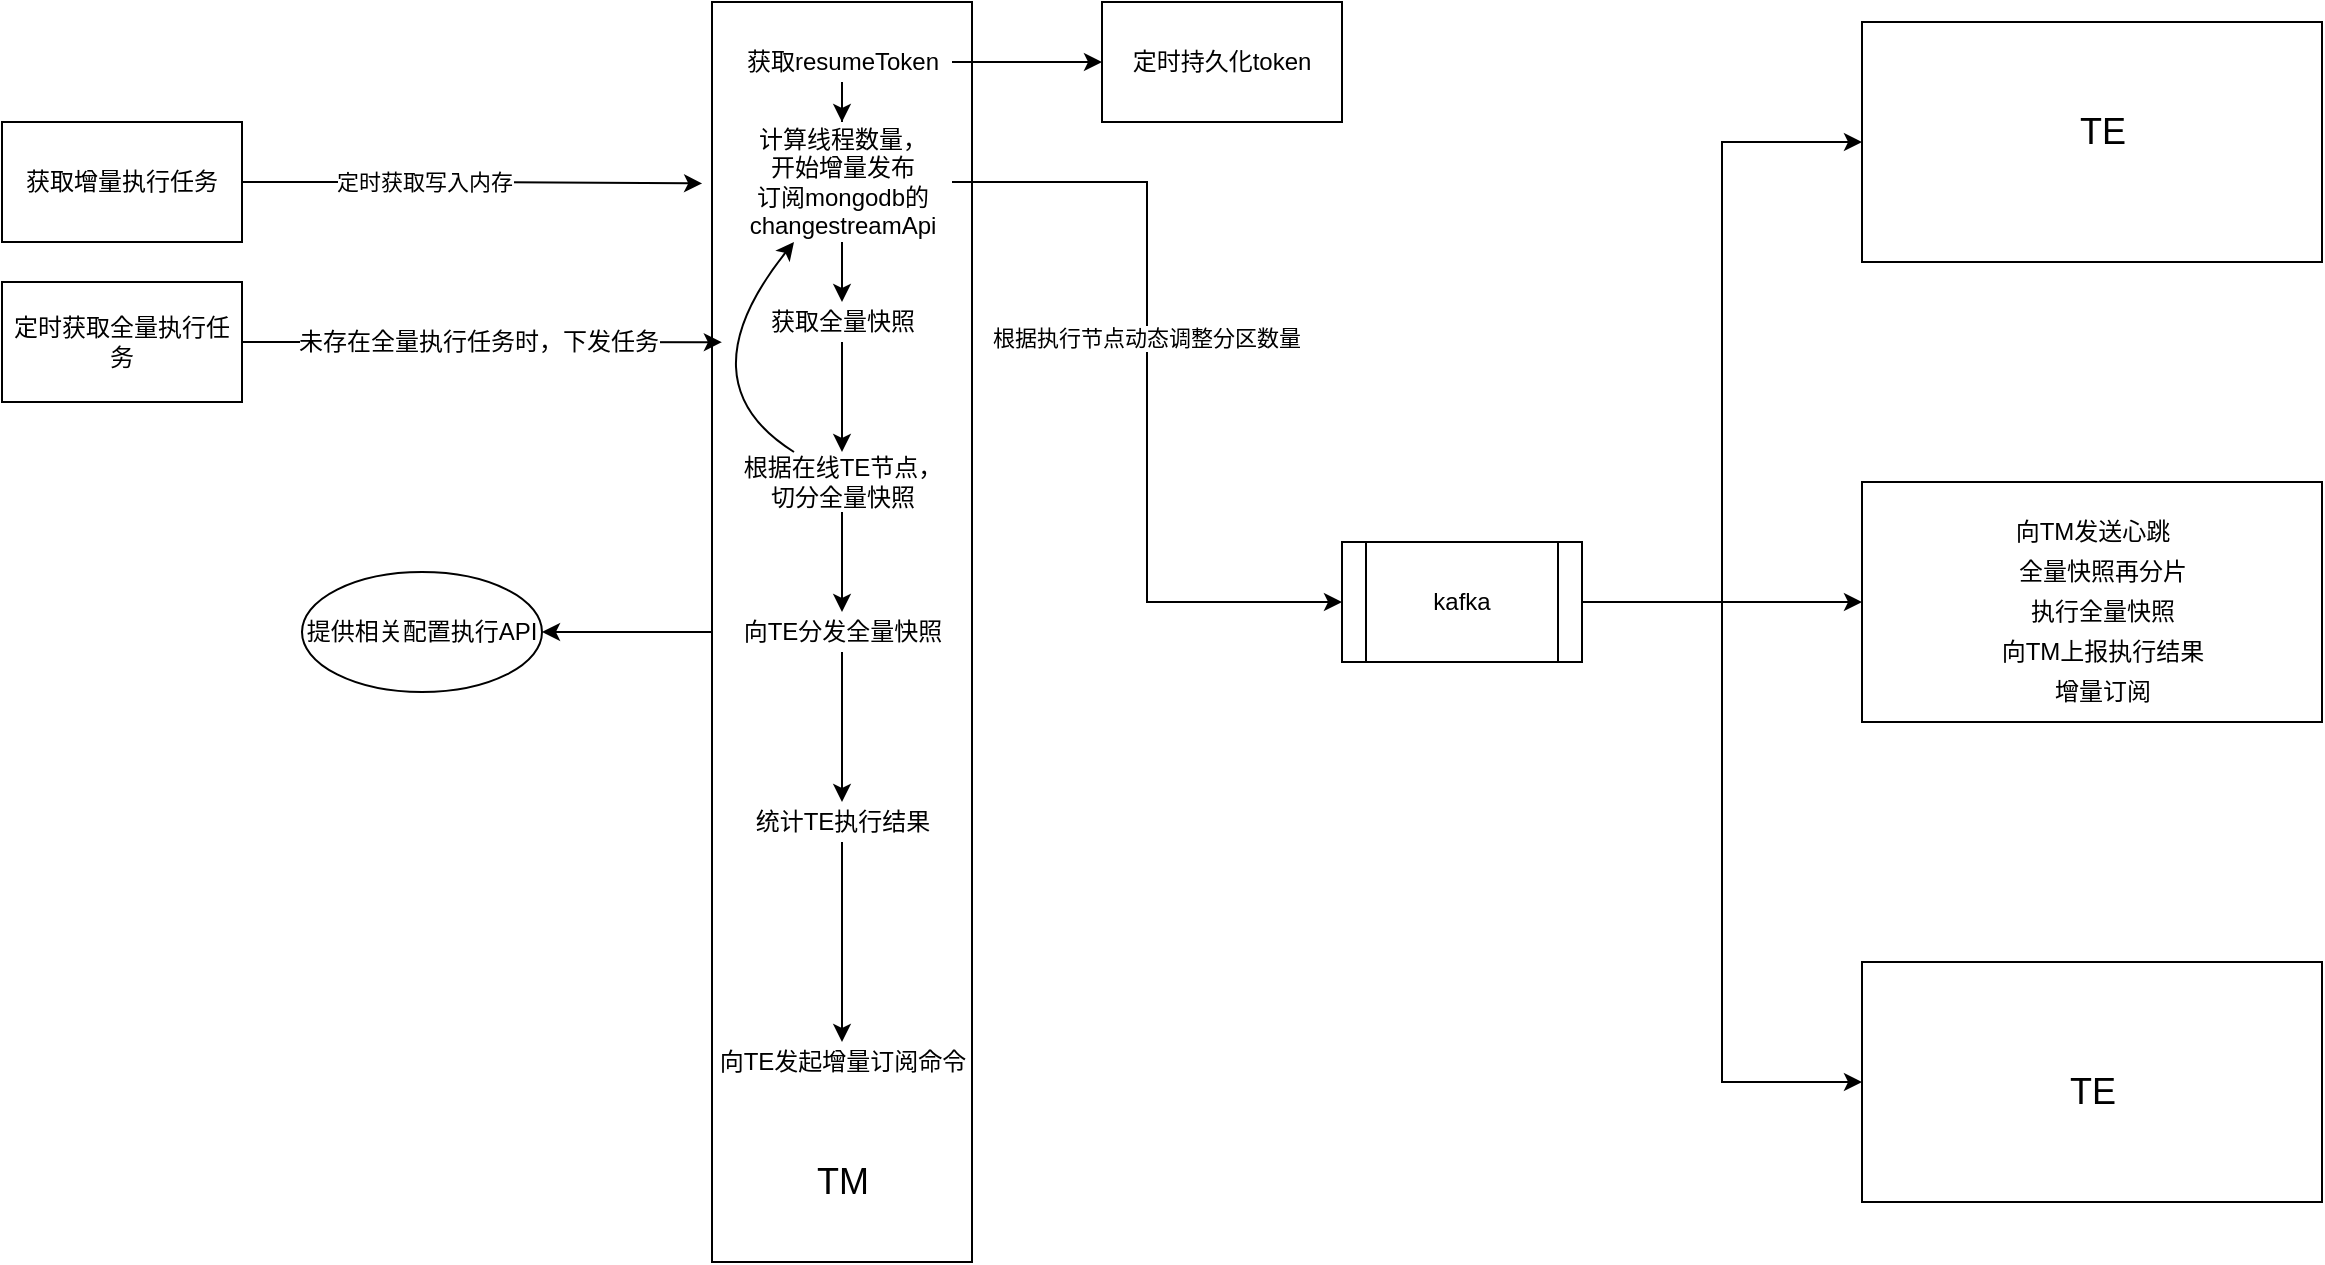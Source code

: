<mxfile version="17.1.1" type="github">
  <diagram id="bhJ_dCEcqBeLiY0SfNMg" name="第 1 页">
    <mxGraphModel dx="2493" dy="689" grid="1" gridSize="10" guides="1" tooltips="1" connect="1" arrows="1" fold="1" page="1" pageScale="1" pageWidth="827" pageHeight="1169" math="0" shadow="0">
      <root>
        <mxCell id="0" />
        <mxCell id="1" parent="0" />
        <mxCell id="ZUNlMB66Ip9_6zSFA5tc-78" value="" style="edgeStyle=orthogonalEdgeStyle;rounded=0;orthogonalLoop=1;jettySize=auto;html=1;fontSize=12;" edge="1" parent="1" source="ZUNlMB66Ip9_6zSFA5tc-1" target="ZUNlMB66Ip9_6zSFA5tc-77">
          <mxGeometry relative="1" as="geometry" />
        </mxCell>
        <mxCell id="ZUNlMB66Ip9_6zSFA5tc-1" value="" style="rounded=0;whiteSpace=wrap;html=1;" vertex="1" parent="1">
          <mxGeometry x="135" y="10" width="130" height="630" as="geometry" />
        </mxCell>
        <mxCell id="ZUNlMB66Ip9_6zSFA5tc-2" value="&lt;span style=&quot;color: rgba(0 , 0 , 0 , 0) ; font-family: monospace ; font-size: 0px&quot;&gt;%3CmxGraphModel%3E%3Croot%3E%3CmxCell%20id%3D%220%22%2F%3E%3CmxCell%20id%3D%221%22%20parent%3D%220%22%2F%3E%3CmxCell%20id%3D%222%22%20value%3D%22%26lt%3Bfont%20style%3D%26quot%3Bfont-size%3A%2018px%26quot%3B%26gt%3BTM%26lt%3B%2Ffont%26gt%3B%22%20style%3D%22text%3Bhtml%3D1%3Balign%3Dcenter%3BverticalAlign%3Dmiddle%3Bresizable%3D0%3Bpoints%3D%5B%5D%3Bautosize%3D1%3BstrokeColor%3Dnone%3BfillColor%3Dnone%3B%22%20vertex%3D%221%22%20parent%3D%221%22%3E%3CmxGeometry%20x%3D%22180%22%20y%3D%22660%22%20width%3D%2240%22%20height%3D%2220%22%20as%3D%22geometry%22%2F%3E%3C%2FmxCell%3E%3C%2Froot%3E%3C%2FmxGraphModel%3E&lt;/span&gt;" style="rounded=0;whiteSpace=wrap;html=1;" vertex="1" parent="1">
          <mxGeometry x="710" y="20" width="230" height="120" as="geometry" />
        </mxCell>
        <mxCell id="ZUNlMB66Ip9_6zSFA5tc-3" value="" style="rounded=0;whiteSpace=wrap;html=1;" vertex="1" parent="1">
          <mxGeometry x="710" y="250" width="230" height="120" as="geometry" />
        </mxCell>
        <mxCell id="ZUNlMB66Ip9_6zSFA5tc-4" value="" style="rounded=0;whiteSpace=wrap;html=1;" vertex="1" parent="1">
          <mxGeometry x="710" y="490" width="230" height="120" as="geometry" />
        </mxCell>
        <mxCell id="ZUNlMB66Ip9_6zSFA5tc-30" value="" style="edgeStyle=orthogonalEdgeStyle;rounded=0;orthogonalLoop=1;jettySize=auto;html=1;" edge="1" parent="1" source="ZUNlMB66Ip9_6zSFA5tc-15" target="ZUNlMB66Ip9_6zSFA5tc-29">
          <mxGeometry relative="1" as="geometry" />
        </mxCell>
        <mxCell id="ZUNlMB66Ip9_6zSFA5tc-36" value="" style="edgeStyle=orthogonalEdgeStyle;rounded=0;orthogonalLoop=1;jettySize=auto;html=1;" edge="1" parent="1" source="ZUNlMB66Ip9_6zSFA5tc-15" target="ZUNlMB66Ip9_6zSFA5tc-27">
          <mxGeometry relative="1" as="geometry" />
        </mxCell>
        <mxCell id="ZUNlMB66Ip9_6zSFA5tc-15" value="获取resumeToken" style="text;html=1;align=center;verticalAlign=middle;resizable=0;points=[];autosize=1;strokeColor=none;fillColor=none;" vertex="1" parent="1">
          <mxGeometry x="145" y="30" width="110" height="20" as="geometry" />
        </mxCell>
        <mxCell id="ZUNlMB66Ip9_6zSFA5tc-38" value="" style="edgeStyle=orthogonalEdgeStyle;rounded=0;orthogonalLoop=1;jettySize=auto;html=1;" edge="1" parent="1" source="ZUNlMB66Ip9_6zSFA5tc-16" target="ZUNlMB66Ip9_6zSFA5tc-17">
          <mxGeometry relative="1" as="geometry" />
        </mxCell>
        <mxCell id="ZUNlMB66Ip9_6zSFA5tc-16" value="获取全量快照" style="text;html=1;align=center;verticalAlign=middle;resizable=0;points=[];autosize=1;strokeColor=none;fillColor=none;" vertex="1" parent="1">
          <mxGeometry x="155" y="160" width="90" height="20" as="geometry" />
        </mxCell>
        <mxCell id="ZUNlMB66Ip9_6zSFA5tc-42" value="" style="edgeStyle=orthogonalEdgeStyle;rounded=0;orthogonalLoop=1;jettySize=auto;html=1;" edge="1" parent="1" source="ZUNlMB66Ip9_6zSFA5tc-17" target="ZUNlMB66Ip9_6zSFA5tc-18">
          <mxGeometry relative="1" as="geometry" />
        </mxCell>
        <mxCell id="ZUNlMB66Ip9_6zSFA5tc-17" value="根据在线TE节点，&lt;br&gt;切分全量快照" style="text;html=1;align=center;verticalAlign=middle;resizable=0;points=[];autosize=1;strokeColor=none;fillColor=none;" vertex="1" parent="1">
          <mxGeometry x="145" y="235" width="110" height="30" as="geometry" />
        </mxCell>
        <mxCell id="ZUNlMB66Ip9_6zSFA5tc-43" value="" style="edgeStyle=orthogonalEdgeStyle;rounded=0;orthogonalLoop=1;jettySize=auto;html=1;" edge="1" parent="1" source="ZUNlMB66Ip9_6zSFA5tc-18" target="ZUNlMB66Ip9_6zSFA5tc-28">
          <mxGeometry relative="1" as="geometry" />
        </mxCell>
        <mxCell id="ZUNlMB66Ip9_6zSFA5tc-18" value="向TE分发全量快照" style="text;html=1;align=center;verticalAlign=middle;resizable=0;points=[];autosize=1;strokeColor=none;fillColor=none;" vertex="1" parent="1">
          <mxGeometry x="145" y="315" width="110" height="20" as="geometry" />
        </mxCell>
        <mxCell id="ZUNlMB66Ip9_6zSFA5tc-23" value="向TE发起增量订阅命令" style="text;html=1;align=center;verticalAlign=middle;resizable=0;points=[];autosize=1;strokeColor=none;fillColor=none;" vertex="1" parent="1">
          <mxGeometry x="130" y="530" width="140" height="20" as="geometry" />
        </mxCell>
        <mxCell id="ZUNlMB66Ip9_6zSFA5tc-41" style="edgeStyle=orthogonalEdgeStyle;rounded=0;orthogonalLoop=1;jettySize=auto;html=1;" edge="1" parent="1" source="ZUNlMB66Ip9_6zSFA5tc-27" target="ZUNlMB66Ip9_6zSFA5tc-16">
          <mxGeometry relative="1" as="geometry" />
        </mxCell>
        <mxCell id="ZUNlMB66Ip9_6zSFA5tc-47" style="edgeStyle=orthogonalEdgeStyle;rounded=0;orthogonalLoop=1;jettySize=auto;html=1;entryX=0;entryY=0.5;entryDx=0;entryDy=0;" edge="1" parent="1" source="ZUNlMB66Ip9_6zSFA5tc-27" target="ZUNlMB66Ip9_6zSFA5tc-46">
          <mxGeometry relative="1" as="geometry" />
        </mxCell>
        <mxCell id="ZUNlMB66Ip9_6zSFA5tc-48" value="根据执行节点动态调整分区数量" style="edgeLabel;html=1;align=center;verticalAlign=middle;resizable=0;points=[];" vertex="1" connectable="0" parent="ZUNlMB66Ip9_6zSFA5tc-47">
          <mxGeometry x="-0.137" y="-1" relative="1" as="geometry">
            <mxPoint as="offset" />
          </mxGeometry>
        </mxCell>
        <mxCell id="ZUNlMB66Ip9_6zSFA5tc-27" value="计算线程数量，&lt;br&gt;开始增量发布&lt;br&gt;订阅mongodb的&lt;br&gt;changestreamApi" style="text;html=1;align=center;verticalAlign=middle;resizable=0;points=[];autosize=1;strokeColor=none;fillColor=none;" vertex="1" parent="1">
          <mxGeometry x="145" y="70" width="110" height="60" as="geometry" />
        </mxCell>
        <mxCell id="ZUNlMB66Ip9_6zSFA5tc-44" value="" style="edgeStyle=orthogonalEdgeStyle;rounded=0;orthogonalLoop=1;jettySize=auto;html=1;" edge="1" parent="1" source="ZUNlMB66Ip9_6zSFA5tc-28" target="ZUNlMB66Ip9_6zSFA5tc-23">
          <mxGeometry relative="1" as="geometry" />
        </mxCell>
        <mxCell id="ZUNlMB66Ip9_6zSFA5tc-28" value="统计TE执行结果" style="text;html=1;align=center;verticalAlign=middle;resizable=0;points=[];autosize=1;strokeColor=none;fillColor=none;" vertex="1" parent="1">
          <mxGeometry x="150" y="410" width="100" height="20" as="geometry" />
        </mxCell>
        <mxCell id="ZUNlMB66Ip9_6zSFA5tc-29" value="定时持久化token" style="whiteSpace=wrap;html=1;" vertex="1" parent="1">
          <mxGeometry x="330" y="10" width="120" height="60" as="geometry" />
        </mxCell>
        <mxCell id="ZUNlMB66Ip9_6zSFA5tc-33" style="edgeStyle=orthogonalEdgeStyle;rounded=0;orthogonalLoop=1;jettySize=auto;html=1;entryX=-0.038;entryY=0.144;entryDx=0;entryDy=0;entryPerimeter=0;" edge="1" parent="1" source="ZUNlMB66Ip9_6zSFA5tc-32" target="ZUNlMB66Ip9_6zSFA5tc-1">
          <mxGeometry relative="1" as="geometry" />
        </mxCell>
        <mxCell id="ZUNlMB66Ip9_6zSFA5tc-34" value="定时获取写入内存" style="edgeLabel;html=1;align=center;verticalAlign=middle;resizable=0;points=[];" vertex="1" connectable="0" parent="ZUNlMB66Ip9_6zSFA5tc-33">
          <mxGeometry x="-0.217" relative="1" as="geometry">
            <mxPoint as="offset" />
          </mxGeometry>
        </mxCell>
        <mxCell id="ZUNlMB66Ip9_6zSFA5tc-32" value="获取增量执行任务" style="whiteSpace=wrap;html=1;" vertex="1" parent="1">
          <mxGeometry x="-220" y="70" width="120" height="60" as="geometry" />
        </mxCell>
        <mxCell id="ZUNlMB66Ip9_6zSFA5tc-49" style="edgeStyle=orthogonalEdgeStyle;rounded=0;orthogonalLoop=1;jettySize=auto;html=1;entryX=0;entryY=0.5;entryDx=0;entryDy=0;" edge="1" parent="1" source="ZUNlMB66Ip9_6zSFA5tc-46" target="ZUNlMB66Ip9_6zSFA5tc-2">
          <mxGeometry relative="1" as="geometry" />
        </mxCell>
        <mxCell id="ZUNlMB66Ip9_6zSFA5tc-50" style="edgeStyle=orthogonalEdgeStyle;rounded=0;orthogonalLoop=1;jettySize=auto;html=1;" edge="1" parent="1" source="ZUNlMB66Ip9_6zSFA5tc-46" target="ZUNlMB66Ip9_6zSFA5tc-3">
          <mxGeometry relative="1" as="geometry" />
        </mxCell>
        <mxCell id="ZUNlMB66Ip9_6zSFA5tc-51" style="edgeStyle=orthogonalEdgeStyle;rounded=0;orthogonalLoop=1;jettySize=auto;html=1;entryX=0;entryY=0.5;entryDx=0;entryDy=0;" edge="1" parent="1" source="ZUNlMB66Ip9_6zSFA5tc-46" target="ZUNlMB66Ip9_6zSFA5tc-4">
          <mxGeometry relative="1" as="geometry" />
        </mxCell>
        <mxCell id="ZUNlMB66Ip9_6zSFA5tc-46" value="kafka" style="shape=process;whiteSpace=wrap;html=1;backgroundOutline=1;" vertex="1" parent="1">
          <mxGeometry x="450" y="280" width="120" height="60" as="geometry" />
        </mxCell>
        <mxCell id="ZUNlMB66Ip9_6zSFA5tc-52" value="向TM发送心跳" style="text;html=1;align=center;verticalAlign=middle;resizable=0;points=[];autosize=1;strokeColor=none;fillColor=none;" vertex="1" parent="1">
          <mxGeometry x="780" y="265" width="90" height="20" as="geometry" />
        </mxCell>
        <mxCell id="ZUNlMB66Ip9_6zSFA5tc-53" value="全量快照再分片" style="text;html=1;align=center;verticalAlign=middle;resizable=0;points=[];autosize=1;strokeColor=none;fillColor=none;" vertex="1" parent="1">
          <mxGeometry x="780" y="285" width="100" height="20" as="geometry" />
        </mxCell>
        <mxCell id="ZUNlMB66Ip9_6zSFA5tc-54" value="执行全量快照" style="text;html=1;align=center;verticalAlign=middle;resizable=0;points=[];autosize=1;strokeColor=none;fillColor=none;" vertex="1" parent="1">
          <mxGeometry x="785" y="305" width="90" height="20" as="geometry" />
        </mxCell>
        <mxCell id="ZUNlMB66Ip9_6zSFA5tc-55" value="向TM上报执行结果" style="text;html=1;align=center;verticalAlign=middle;resizable=0;points=[];autosize=1;strokeColor=none;fillColor=none;" vertex="1" parent="1">
          <mxGeometry x="770" y="325" width="120" height="20" as="geometry" />
        </mxCell>
        <mxCell id="ZUNlMB66Ip9_6zSFA5tc-56" value="增量订阅" style="text;html=1;align=center;verticalAlign=middle;resizable=0;points=[];autosize=1;strokeColor=none;fillColor=none;" vertex="1" parent="1">
          <mxGeometry x="800" y="345" width="60" height="20" as="geometry" />
        </mxCell>
        <mxCell id="ZUNlMB66Ip9_6zSFA5tc-59" value="TE" style="text;html=1;align=center;verticalAlign=middle;resizable=0;points=[];autosize=1;strokeColor=none;fillColor=none;fontSize=18;" vertex="1" parent="1">
          <mxGeometry x="805" y="540" width="40" height="30" as="geometry" />
        </mxCell>
        <mxCell id="ZUNlMB66Ip9_6zSFA5tc-66" style="edgeStyle=orthogonalEdgeStyle;rounded=0;orthogonalLoop=1;jettySize=auto;html=1;entryX=0.038;entryY=0.27;entryDx=0;entryDy=0;entryPerimeter=0;fontSize=12;" edge="1" parent="1" source="ZUNlMB66Ip9_6zSFA5tc-62" target="ZUNlMB66Ip9_6zSFA5tc-1">
          <mxGeometry relative="1" as="geometry" />
        </mxCell>
        <mxCell id="ZUNlMB66Ip9_6zSFA5tc-68" value="未存在全量执行任务时，下发任务" style="edgeLabel;html=1;align=center;verticalAlign=middle;resizable=0;points=[];fontSize=12;" vertex="1" connectable="0" parent="ZUNlMB66Ip9_6zSFA5tc-66">
          <mxGeometry x="0.093" y="-3" relative="1" as="geometry">
            <mxPoint x="-13" y="-3" as="offset" />
          </mxGeometry>
        </mxCell>
        <mxCell id="ZUNlMB66Ip9_6zSFA5tc-62" value="定时获取全量执行任务" style="whiteSpace=wrap;html=1;" vertex="1" parent="1">
          <mxGeometry x="-220" y="150" width="120" height="60" as="geometry" />
        </mxCell>
        <mxCell id="ZUNlMB66Ip9_6zSFA5tc-74" value="" style="curved=1;endArrow=classic;html=1;rounded=0;fontSize=12;" edge="1" parent="1" source="ZUNlMB66Ip9_6zSFA5tc-17" target="ZUNlMB66Ip9_6zSFA5tc-27">
          <mxGeometry width="50" height="50" relative="1" as="geometry">
            <mxPoint x="-90" y="370" as="sourcePoint" />
            <mxPoint x="-40" y="320" as="targetPoint" />
            <Array as="points">
              <mxPoint x="120" y="200" />
            </Array>
          </mxGeometry>
        </mxCell>
        <mxCell id="ZUNlMB66Ip9_6zSFA5tc-75" value="&lt;font style=&quot;font-size: 18px&quot;&gt;TM&lt;/font&gt;" style="text;html=1;align=center;verticalAlign=middle;resizable=0;points=[];autosize=1;strokeColor=none;fillColor=none;" vertex="1" parent="1">
          <mxGeometry x="180" y="590" width="40" height="20" as="geometry" />
        </mxCell>
        <mxCell id="ZUNlMB66Ip9_6zSFA5tc-76" value="TE" style="text;html=1;align=center;verticalAlign=middle;resizable=0;points=[];autosize=1;strokeColor=none;fillColor=none;fontSize=18;" vertex="1" parent="1">
          <mxGeometry x="810" y="60" width="40" height="30" as="geometry" />
        </mxCell>
        <mxCell id="ZUNlMB66Ip9_6zSFA5tc-77" value="提供相关配置执行API" style="ellipse;whiteSpace=wrap;html=1;rounded=0;" vertex="1" parent="1">
          <mxGeometry x="-70" y="295" width="120" height="60" as="geometry" />
        </mxCell>
      </root>
    </mxGraphModel>
  </diagram>
</mxfile>
